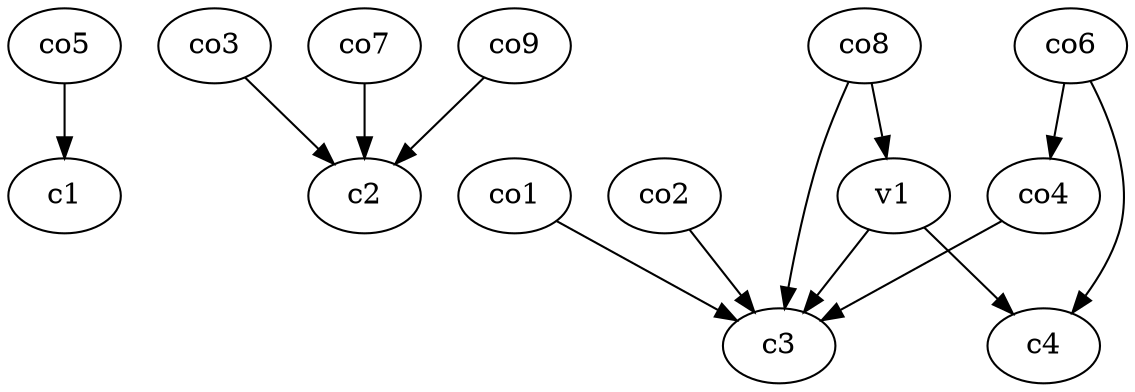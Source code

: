 strict digraph  {
c1;
c2;
c3;
c4;
v1;
co1;
co2;
co3;
co4;
co5;
co6;
co7;
co8;
co9;
v1 -> c4  [weight=1];
v1 -> c3  [weight=1];
co1 -> c3  [weight=1];
co2 -> c3  [weight=1];
co3 -> c2  [weight=1];
co4 -> c3  [weight=1];
co5 -> c1  [weight=1];
co6 -> c4  [weight=1];
co6 -> co4  [weight=1];
co7 -> c2  [weight=1];
co8 -> c3  [weight=1];
co8 -> v1  [weight=1];
co9 -> c2  [weight=1];
}
